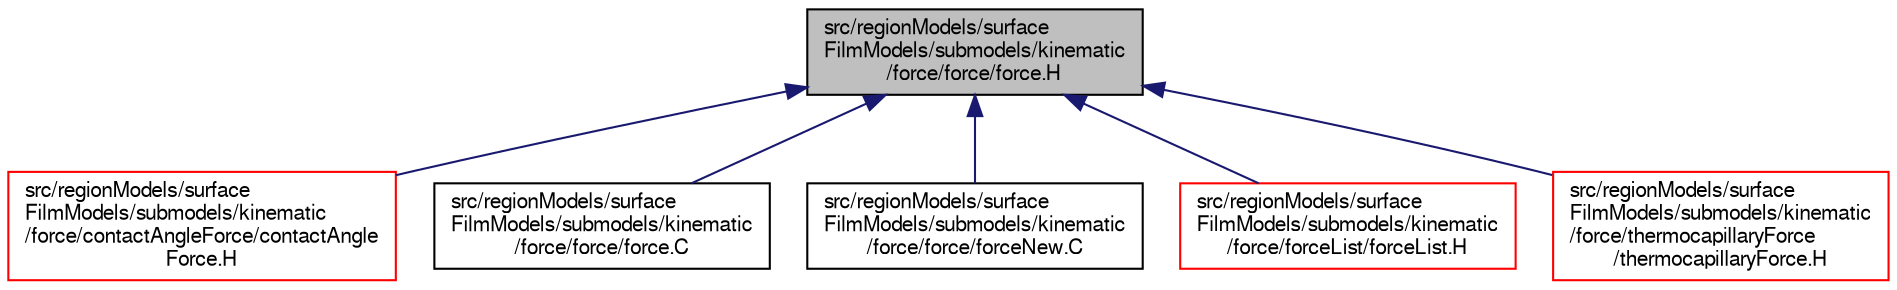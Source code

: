 digraph "src/regionModels/surfaceFilmModels/submodels/kinematic/force/force/force.H"
{
  bgcolor="transparent";
  edge [fontname="FreeSans",fontsize="10",labelfontname="FreeSans",labelfontsize="10"];
  node [fontname="FreeSans",fontsize="10",shape=record];
  Node346 [label="src/regionModels/surface\lFilmModels/submodels/kinematic\l/force/force/force.H",height=0.2,width=0.4,color="black", fillcolor="grey75", style="filled", fontcolor="black"];
  Node346 -> Node347 [dir="back",color="midnightblue",fontsize="10",style="solid",fontname="FreeSans"];
  Node347 [label="src/regionModels/surface\lFilmModels/submodels/kinematic\l/force/contactAngleForce/contactAngle\lForce.H",height=0.2,width=0.4,color="red",URL="$a14234.html"];
  Node346 -> Node349 [dir="back",color="midnightblue",fontsize="10",style="solid",fontname="FreeSans"];
  Node349 [label="src/regionModels/surface\lFilmModels/submodels/kinematic\l/force/force/force.C",height=0.2,width=0.4,color="black",URL="$a14237.html"];
  Node346 -> Node350 [dir="back",color="midnightblue",fontsize="10",style="solid",fontname="FreeSans"];
  Node350 [label="src/regionModels/surface\lFilmModels/submodels/kinematic\l/force/force/forceNew.C",height=0.2,width=0.4,color="black",URL="$a14243.html"];
  Node346 -> Node351 [dir="back",color="midnightblue",fontsize="10",style="solid",fontname="FreeSans"];
  Node351 [label="src/regionModels/surface\lFilmModels/submodels/kinematic\l/force/forceList/forceList.H",height=0.2,width=0.4,color="red",URL="$a14249.html"];
  Node346 -> Node372 [dir="back",color="midnightblue",fontsize="10",style="solid",fontname="FreeSans"];
  Node372 [label="src/regionModels/surface\lFilmModels/submodels/kinematic\l/force/thermocapillaryForce\l/thermocapillaryForce.H",height=0.2,width=0.4,color="red",URL="$a14255.html"];
}
